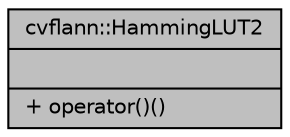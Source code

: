 digraph "cvflann::HammingLUT2"
{
 // LATEX_PDF_SIZE
  edge [fontname="Helvetica",fontsize="10",labelfontname="Helvetica",labelfontsize="10"];
  node [fontname="Helvetica",fontsize="10",shape=record];
  Node1 [label="{cvflann::HammingLUT2\n||+ operator()()\l}",height=0.2,width=0.4,color="black", fillcolor="grey75", style="filled", fontcolor="black",tooltip=" "];
}
